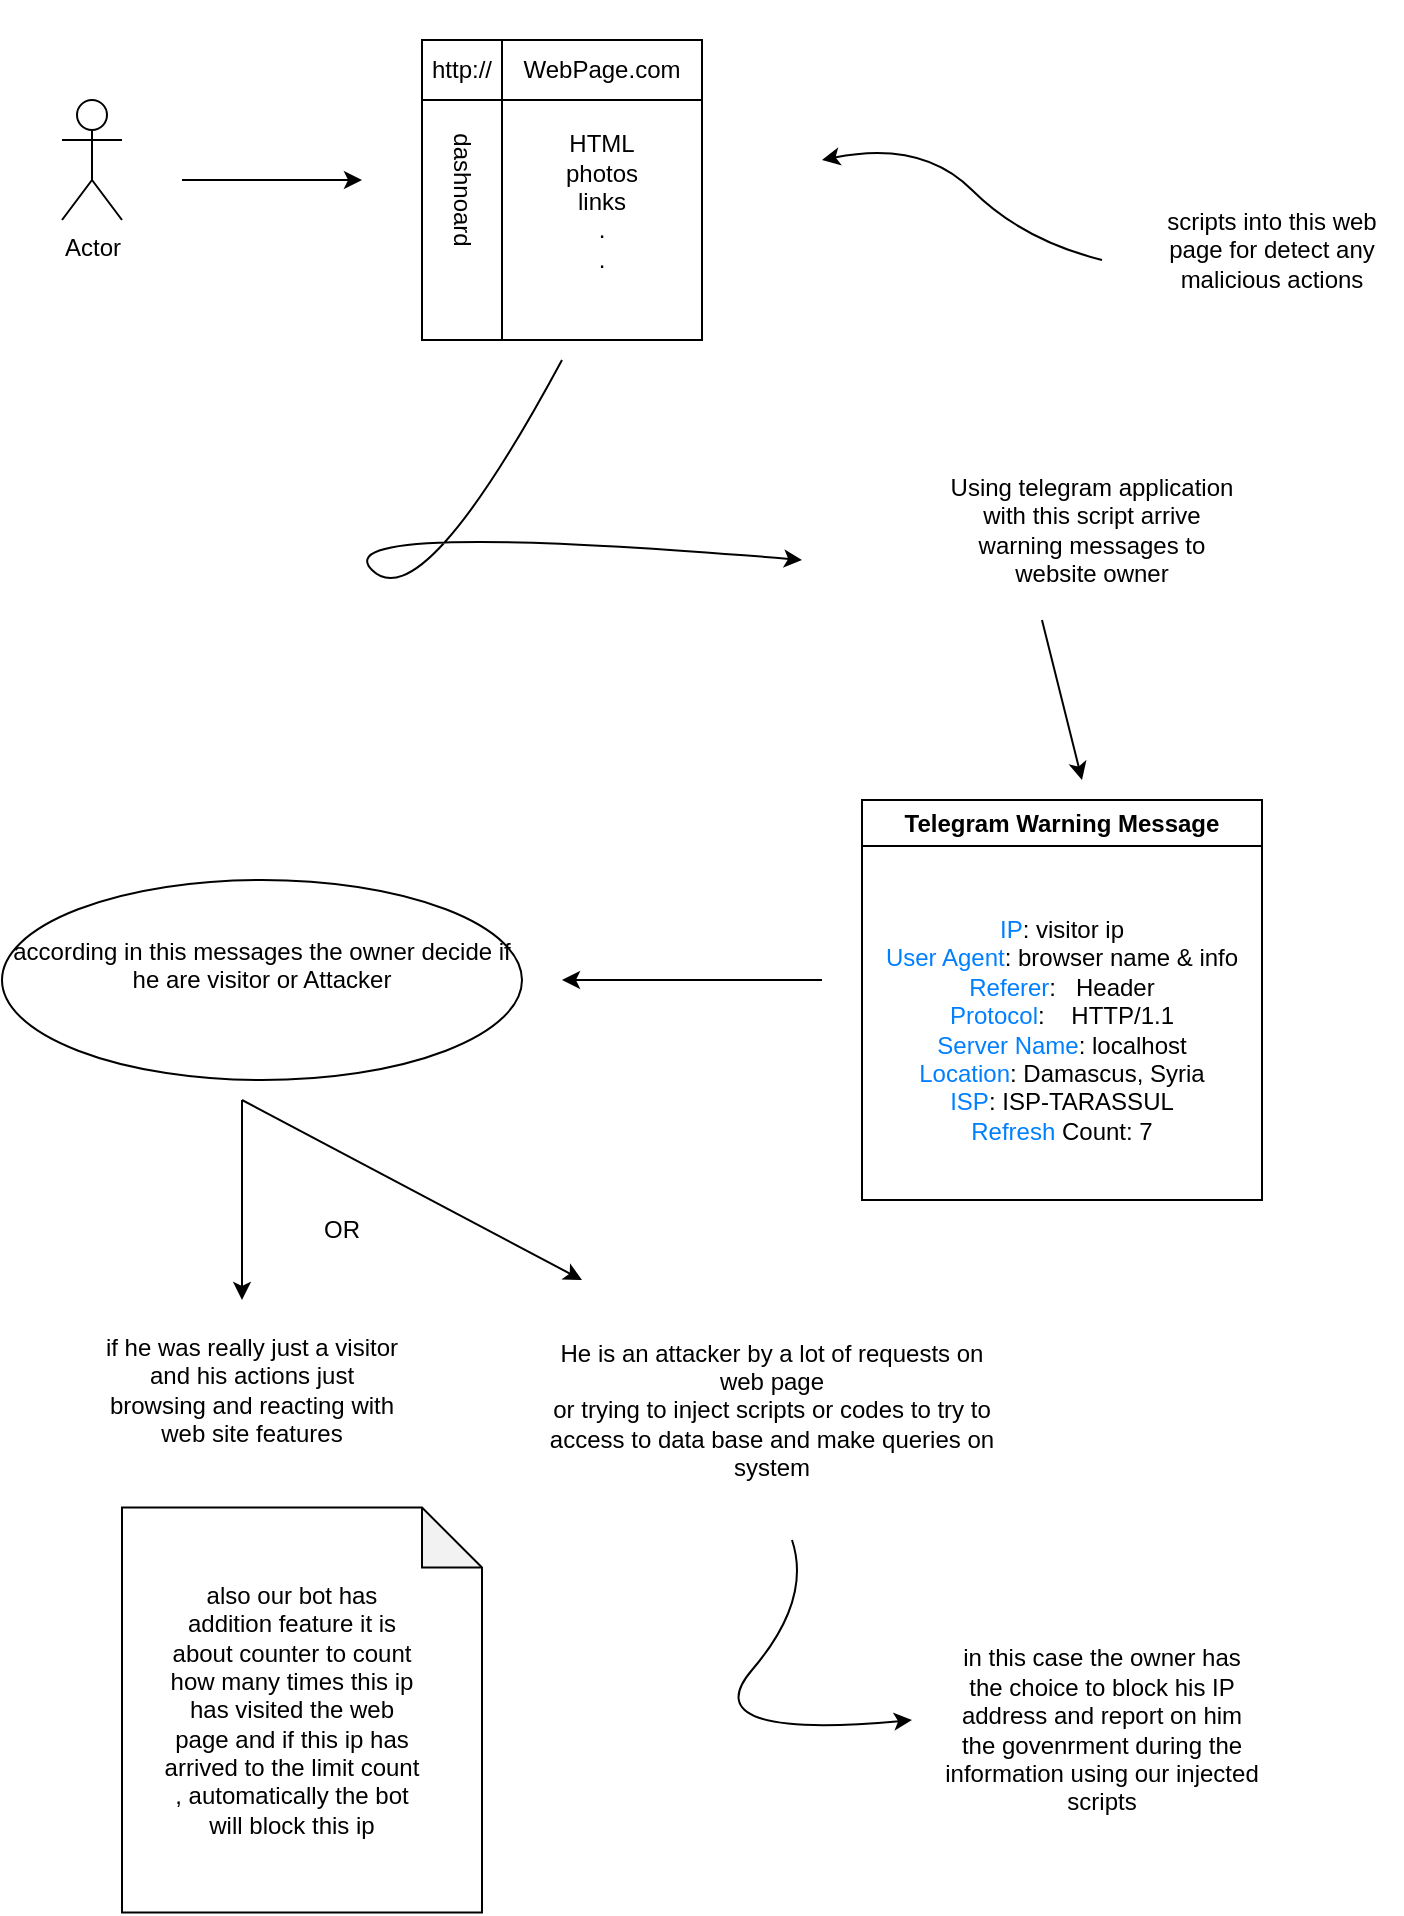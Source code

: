 <mxfile version="24.6.4" type="github" pages="6">
  <diagram name="Page-1" id="DlhGQA2y3fduNJWzYTei">
    <mxGraphModel dx="1050" dy="530" grid="1" gridSize="10" guides="1" tooltips="1" connect="1" arrows="1" fold="1" page="1" pageScale="1" pageWidth="850" pageHeight="1100" math="0" shadow="0">
      <root>
        <mxCell id="0" />
        <mxCell id="1" parent="0" />
        <mxCell id="oClISLsXouoNxd5db2oI-1" value="Actor" style="shape=umlActor;verticalLabelPosition=bottom;verticalAlign=top;html=1;outlineConnect=0;" vertex="1" parent="1">
          <mxGeometry x="110" y="80" width="30" height="60" as="geometry" />
        </mxCell>
        <mxCell id="oClISLsXouoNxd5db2oI-2" value="" style="endArrow=classic;html=1;rounded=0;" edge="1" parent="1">
          <mxGeometry width="50" height="50" relative="1" as="geometry">
            <mxPoint x="170" y="120" as="sourcePoint" />
            <mxPoint x="260" y="120" as="targetPoint" />
          </mxGeometry>
        </mxCell>
        <mxCell id="oClISLsXouoNxd5db2oI-3" value="" style="shape=internalStorage;whiteSpace=wrap;html=1;backgroundOutline=1;dx=40;dy=30;" vertex="1" parent="1">
          <mxGeometry x="290" y="50" width="140" height="150" as="geometry" />
        </mxCell>
        <mxCell id="oClISLsXouoNxd5db2oI-6" value="WebPage.com" style="text;strokeColor=none;align=center;fillColor=none;html=1;verticalAlign=middle;whiteSpace=wrap;rounded=0;" vertex="1" parent="1">
          <mxGeometry x="350" y="30" width="60" height="70" as="geometry" />
        </mxCell>
        <mxCell id="oClISLsXouoNxd5db2oI-16" value="http://" style="text;strokeColor=none;align=center;fillColor=none;html=1;verticalAlign=middle;whiteSpace=wrap;rounded=0;" vertex="1" parent="1">
          <mxGeometry x="280" y="50" width="60" height="30" as="geometry" />
        </mxCell>
        <mxCell id="oClISLsXouoNxd5db2oI-19" value="&lt;div&gt;HTML&lt;/div&gt;&lt;div&gt;photos&lt;/div&gt;&lt;div&gt;links&lt;/div&gt;&lt;div&gt;.&lt;/div&gt;&lt;div&gt;.&lt;/div&gt;&lt;div&gt;&lt;br&gt;&lt;br&gt;&lt;/div&gt;" style="text;strokeColor=none;align=center;fillColor=none;html=1;verticalAlign=middle;whiteSpace=wrap;rounded=0;" vertex="1" parent="1">
          <mxGeometry x="350" y="130" width="60" height="30" as="geometry" />
        </mxCell>
        <mxCell id="oClISLsXouoNxd5db2oI-23" value="dashnoard" style="text;strokeColor=none;align=center;fillColor=none;html=1;verticalAlign=middle;whiteSpace=wrap;rounded=0;rotation=90;" vertex="1" parent="1">
          <mxGeometry x="280" y="110" width="60" height="30" as="geometry" />
        </mxCell>
        <mxCell id="oClISLsXouoNxd5db2oI-25" value="" style="curved=1;endArrow=classic;html=1;rounded=0;" edge="1" parent="1">
          <mxGeometry width="50" height="50" relative="1" as="geometry">
            <mxPoint x="630" y="160" as="sourcePoint" />
            <mxPoint x="490" y="110" as="targetPoint" />
            <Array as="points">
              <mxPoint x="590" y="150" />
              <mxPoint x="540" y="100" />
            </Array>
          </mxGeometry>
        </mxCell>
        <mxCell id="oClISLsXouoNxd5db2oI-26" value="scripts into this web page for detect any malicious actions" style="text;strokeColor=none;align=center;fillColor=none;html=1;verticalAlign=middle;whiteSpace=wrap;rounded=0;" vertex="1" parent="1">
          <mxGeometry x="650" y="140" width="130" height="30" as="geometry" />
        </mxCell>
        <mxCell id="oClISLsXouoNxd5db2oI-27" value="" style="curved=1;endArrow=classic;html=1;rounded=0;" edge="1" parent="1">
          <mxGeometry width="50" height="50" relative="1" as="geometry">
            <mxPoint x="360" y="210" as="sourcePoint" />
            <mxPoint x="480" y="310" as="targetPoint" />
            <Array as="points">
              <mxPoint x="290" y="340" />
              <mxPoint x="240" y="290" />
            </Array>
          </mxGeometry>
        </mxCell>
        <mxCell id="oClISLsXouoNxd5db2oI-28" value="Using telegram application with this script arrive warning messages to website owner " style="text;strokeColor=none;align=center;fillColor=none;html=1;verticalAlign=middle;whiteSpace=wrap;rounded=0;" vertex="1" parent="1">
          <mxGeometry x="550" y="280" width="150" height="30" as="geometry" />
        </mxCell>
        <mxCell id="oClISLsXouoNxd5db2oI-31" value="" style="endArrow=classic;html=1;rounded=0;" edge="1" parent="1">
          <mxGeometry width="50" height="50" relative="1" as="geometry">
            <mxPoint x="600" y="340" as="sourcePoint" />
            <mxPoint x="620" y="420" as="targetPoint" />
          </mxGeometry>
        </mxCell>
        <mxCell id="oClISLsXouoNxd5db2oI-33" value="Telegram Warning Message" style="swimlane;whiteSpace=wrap;html=1;" vertex="1" parent="1">
          <mxGeometry x="510" y="430" width="200" height="200" as="geometry" />
        </mxCell>
        <mxCell id="oClISLsXouoNxd5db2oI-36" value="&lt;font color=&quot;#007fff&quot;&gt;IP&lt;/font&gt;: visitor ip&lt;br&gt;&lt;font color=&quot;#007fff&quot;&gt;User Agent&lt;/font&gt;: browser name &amp;amp; info&lt;br&gt;&lt;font color=&quot;#007fff&quot;&gt;Referer&lt;/font&gt;:&amp;nbsp;&amp;nbsp; Header&lt;br&gt;&lt;font color=&quot;#007fff&quot;&gt;Protocol&lt;/font&gt;:&amp;nbsp;&amp;nbsp;&amp;nbsp; HTTP/1.1&lt;br&gt;&lt;font color=&quot;#007fff&quot;&gt;Server Name&lt;/font&gt;: localhost&lt;br&gt;&lt;font color=&quot;#007fff&quot;&gt;Location&lt;/font&gt;: Damascus, Syria&lt;br&gt;&lt;font color=&quot;#007fff&quot;&gt;ISP&lt;/font&gt;: ISP-TARASSUL&lt;br&gt;&lt;font color=&quot;#007fff&quot;&gt;Refresh &lt;/font&gt;Count: 7" style="text;strokeColor=none;align=center;fillColor=none;html=1;verticalAlign=middle;whiteSpace=wrap;rounded=0;" vertex="1" parent="oClISLsXouoNxd5db2oI-33">
          <mxGeometry x="10" y="100" width="180" height="30" as="geometry" />
        </mxCell>
        <mxCell id="oClISLsXouoNxd5db2oI-39" value="" style="endArrow=classic;html=1;rounded=0;" edge="1" parent="1">
          <mxGeometry width="50" height="50" relative="1" as="geometry">
            <mxPoint x="490" y="520" as="sourcePoint" />
            <mxPoint x="360" y="520" as="targetPoint" />
            <Array as="points">
              <mxPoint x="430" y="520" />
            </Array>
          </mxGeometry>
        </mxCell>
        <mxCell id="oClISLsXouoNxd5db2oI-41" value="&#xa;according in this messages the owner decide if he are visitor or Attacker&#xa;&#xa;" style="ellipse;whiteSpace=wrap;html=1;" vertex="1" parent="1">
          <mxGeometry x="80" y="470" width="260" height="100" as="geometry" />
        </mxCell>
        <mxCell id="oClISLsXouoNxd5db2oI-42" value="" style="endArrow=classic;html=1;rounded=0;" edge="1" parent="1">
          <mxGeometry width="50" height="50" relative="1" as="geometry">
            <mxPoint x="200" y="580" as="sourcePoint" />
            <mxPoint x="370" y="670" as="targetPoint" />
          </mxGeometry>
        </mxCell>
        <mxCell id="oClISLsXouoNxd5db2oI-43" value="" style="endArrow=classic;html=1;rounded=0;" edge="1" parent="1">
          <mxGeometry width="50" height="50" relative="1" as="geometry">
            <mxPoint x="200" y="580" as="sourcePoint" />
            <mxPoint x="200" y="680" as="targetPoint" />
          </mxGeometry>
        </mxCell>
        <mxCell id="oClISLsXouoNxd5db2oI-44" value="if he was really just a visitor and his actions just browsing and reacting with web site features " style="text;strokeColor=none;align=center;fillColor=none;html=1;verticalAlign=middle;whiteSpace=wrap;rounded=0;" vertex="1" parent="1">
          <mxGeometry x="130" y="710" width="150" height="30" as="geometry" />
        </mxCell>
        <mxCell id="oClISLsXouoNxd5db2oI-45" value="OR" style="text;strokeColor=none;align=center;fillColor=none;html=1;verticalAlign=middle;whiteSpace=wrap;rounded=0;" vertex="1" parent="1">
          <mxGeometry x="220" y="630" width="60" height="30" as="geometry" />
        </mxCell>
        <mxCell id="oClISLsXouoNxd5db2oI-47" value="He is an attacker by a lot of requests on web page &lt;br&gt;or trying to inject scripts or codes to try to access to data base and make queries on system " style="text;strokeColor=none;align=center;fillColor=none;html=1;verticalAlign=middle;whiteSpace=wrap;rounded=0;" vertex="1" parent="1">
          <mxGeometry x="350" y="720" width="230" height="30" as="geometry" />
        </mxCell>
        <mxCell id="oClISLsXouoNxd5db2oI-48" value="" style="curved=1;endArrow=classic;html=1;rounded=0;" edge="1" parent="1">
          <mxGeometry width="50" height="50" relative="1" as="geometry">
            <mxPoint x="475" y="800" as="sourcePoint" />
            <mxPoint x="535" y="890" as="targetPoint" />
            <Array as="points">
              <mxPoint x="485" y="830" />
              <mxPoint x="425" y="900" />
            </Array>
          </mxGeometry>
        </mxCell>
        <mxCell id="oClISLsXouoNxd5db2oI-49" value="in this case the owner has the choice to block his IP address and report on him the govenrment during the information using our injected scripts " style="text;strokeColor=none;align=center;fillColor=none;html=1;verticalAlign=middle;whiteSpace=wrap;rounded=0;" vertex="1" parent="1">
          <mxGeometry x="550" y="880" width="160" height="30" as="geometry" />
        </mxCell>
        <mxCell id="oClISLsXouoNxd5db2oI-51" value="" style="shape=note;whiteSpace=wrap;html=1;backgroundOutline=1;darkOpacity=0.05;" vertex="1" parent="1">
          <mxGeometry x="140" y="783.75" width="180" height="202.5" as="geometry" />
        </mxCell>
        <mxCell id="oClISLsXouoNxd5db2oI-53" value="also our bot has addition feature it is about counter to count how many times this ip has visited the web page and if this ip has arrived to the limit count , automatically the bot will block this ip" style="text;strokeColor=none;align=center;fillColor=none;html=1;verticalAlign=middle;whiteSpace=wrap;rounded=0;" vertex="1" parent="1">
          <mxGeometry x="160" y="870" width="130" height="30" as="geometry" />
        </mxCell>
      </root>
    </mxGraphModel>
  </diagram>
  <diagram id="vc4E5moYk3B5PPLHG1aO" name="Page-2">
    <mxGraphModel dx="1050" dy="530" grid="1" gridSize="10" guides="1" tooltips="1" connect="1" arrows="1" fold="1" page="1" pageScale="1" pageWidth="850" pageHeight="1100" math="0" shadow="0">
      <root>
        <mxCell id="0" />
        <mxCell id="1" parent="0" />
        <mxCell id="3PQrEYjp5d8whyGHCAZy-1" value="client" style="shape=umlActor;verticalLabelPosition=bottom;verticalAlign=top;html=1;outlineConnect=0;" vertex="1" parent="1">
          <mxGeometry x="50" y="270" width="80" height="240" as="geometry" />
        </mxCell>
        <mxCell id="3PQrEYjp5d8whyGHCAZy-3" value="make request : IP address" style="text;strokeColor=none;align=center;fillColor=none;html=1;verticalAlign=middle;whiteSpace=wrap;rounded=0;" vertex="1" parent="1">
          <mxGeometry x="230" y="180" width="150" height="30" as="geometry" />
        </mxCell>
        <mxCell id="3PQrEYjp5d8whyGHCAZy-7" value="" style="curved=1;endArrow=classic;html=1;rounded=0;" edge="1" parent="1">
          <mxGeometry width="50" height="50" relative="1" as="geometry">
            <mxPoint x="160" y="400" as="sourcePoint" />
            <mxPoint x="420" y="210" as="targetPoint" />
            <Array as="points">
              <mxPoint x="170" y="350" />
              <mxPoint x="150" y="210" />
            </Array>
          </mxGeometry>
        </mxCell>
        <mxCell id="3PQrEYjp5d8whyGHCAZy-8" value="Request Library &amp;amp; Socket Library" style="text;strokeColor=none;align=center;fillColor=none;html=1;verticalAlign=middle;whiteSpace=wrap;rounded=0;" vertex="1" parent="1">
          <mxGeometry x="250" y="90" width="289" height="30" as="geometry" />
        </mxCell>
        <mxCell id="3PQrEYjp5d8whyGHCAZy-9" value="&lt;div style=&quot;color: #d4d4d4;background-color: #1e1e1e;font-family: Consolas, &#39;Courier New&#39;, monospace;font-weight: normal;font-size: 14px;line-height: 19px;white-space: pre;&quot;&gt;&lt;div&gt;&lt;span style=&quot;color: #4ec9b0;&quot;&gt;socket&lt;/span&gt;&lt;span style=&quot;color: #d4d4d4;&quot;&gt;.&lt;/span&gt;&lt;span style=&quot;color: #dcdcaa;&quot;&gt;gethostbyname&lt;/span&gt;&lt;span style=&quot;color: #d4d4d4;&quot;&gt;(&lt;/span&gt;&lt;span style=&quot;color: #9cdcfe;&quot;&gt;ip&lt;/span&gt;&lt;span style=&quot;color: #d4d4d4;&quot;&gt;)&lt;/span&gt;&lt;/div&gt;&lt;/div&gt;" style="text;strokeColor=none;align=center;fillColor=none;html=1;verticalAlign=middle;whiteSpace=wrap;rounded=0;" vertex="1" parent="1">
          <mxGeometry x="510" y="190" width="60" height="30" as="geometry" />
        </mxCell>
        <mxCell id="3PQrEYjp5d8whyGHCAZy-15" value="Get IP address" style="text;strokeColor=none;align=center;fillColor=none;html=1;verticalAlign=middle;whiteSpace=wrap;rounded=0;" vertex="1" parent="1">
          <mxGeometry x="450" y="280" width="110" height="30" as="geometry" />
        </mxCell>
        <mxCell id="3PQrEYjp5d8whyGHCAZy-16" value="" style="curved=1;endArrow=classic;html=1;rounded=0;" edge="1" parent="1">
          <mxGeometry width="50" height="50" relative="1" as="geometry">
            <mxPoint x="520" y="240" as="sourcePoint" />
            <mxPoint x="380" y="280" as="targetPoint" />
            <Array as="points">
              <mxPoint x="560" y="260" />
              <mxPoint x="480" y="280" />
            </Array>
          </mxGeometry>
        </mxCell>
        <mxCell id="3PQrEYjp5d8whyGHCAZy-17" value="" style="endArrow=classic;html=1;rounded=0;" edge="1" parent="1">
          <mxGeometry width="50" height="50" relative="1" as="geometry">
            <mxPoint x="170" y="429.5" as="sourcePoint" />
            <mxPoint x="430" y="429.5" as="targetPoint" />
          </mxGeometry>
        </mxCell>
        <mxCell id="3PQrEYjp5d8whyGHCAZy-18" value="make request : Domain Name" style="text;strokeColor=none;align=center;fillColor=none;html=1;verticalAlign=middle;whiteSpace=wrap;rounded=0;" vertex="1" parent="1">
          <mxGeometry x="190" y="400" width="240" height="30" as="geometry" />
        </mxCell>
        <mxCell id="3PQrEYjp5d8whyGHCAZy-19" value="&lt;div style=&quot;color: #d4d4d4;background-color: #1e1e1e;font-family: Consolas, &#39;Courier New&#39;, monospace;font-weight: normal;font-size: 14px;line-height: 19px;white-space: pre;&quot;&gt;&lt;div&gt;&lt;span style=&quot;color: #4ec9b0;&quot;&gt;socket&lt;/span&gt;&lt;span style=&quot;color: #d4d4d4;&quot;&gt;.&lt;/span&gt;&lt;span style=&quot;color: #dcdcaa;&quot;&gt;gethostbyaddr&lt;/span&gt;&lt;span style=&quot;color: #d4d4d4;&quot;&gt;(&lt;/span&gt;&lt;font color=&quot;#00ffff&quot;&gt;DN&lt;/font&gt;&lt;span style=&quot;color: #d4d4d4;&quot;&gt;)&lt;/span&gt;&lt;/div&gt;&lt;/div&gt;" style="text;whiteSpace=wrap;html=1;" vertex="1" parent="1">
          <mxGeometry x="460" y="410" width="230" height="40" as="geometry" />
        </mxCell>
        <mxCell id="3PQrEYjp5d8whyGHCAZy-21" value="" style="curved=1;endArrow=classic;html=1;rounded=0;" edge="1" parent="1">
          <mxGeometry width="50" height="50" relative="1" as="geometry">
            <mxPoint x="540" y="460" as="sourcePoint" />
            <mxPoint x="370" y="490" as="targetPoint" />
            <Array as="points">
              <mxPoint x="540" y="510" />
              <mxPoint x="500" y="500" />
            </Array>
          </mxGeometry>
        </mxCell>
        <mxCell id="3PQrEYjp5d8whyGHCAZy-22" value="Get IP address" style="text;strokeColor=none;align=center;fillColor=none;html=1;verticalAlign=middle;whiteSpace=wrap;rounded=0;" vertex="1" parent="1">
          <mxGeometry x="370" y="510" width="160" height="30" as="geometry" />
        </mxCell>
        <mxCell id="3PQrEYjp5d8whyGHCAZy-23" value="" style="curved=1;endArrow=classic;html=1;rounded=0;" edge="1" parent="1">
          <mxGeometry width="50" height="50" relative="1" as="geometry">
            <mxPoint x="160" y="450" as="sourcePoint" />
            <mxPoint x="390" y="640" as="targetPoint" />
            <Array as="points">
              <mxPoint x="190" y="590" />
              <mxPoint x="260" y="620" />
            </Array>
          </mxGeometry>
        </mxCell>
        <mxCell id="3PQrEYjp5d8whyGHCAZy-24" value="&lt;div style=&quot;color: #d4d4d4;background-color: #1e1e1e;font-family: Consolas, &#39;Courier New&#39;, monospace;font-weight: normal;font-size: 14px;line-height: 19px;white-space: pre;&quot;&gt;&lt;div&gt;&lt;span style=&quot;color: #4ec9b0;&quot;&gt;requests&lt;/span&gt;&lt;span style=&quot;color: #d4d4d4;&quot;&gt;.&lt;/span&gt;&lt;span style=&quot;color: #dcdcaa;&quot;&gt;get&lt;/span&gt;&lt;span style=&quot;color: #d4d4d4;&quot;&gt;(&lt;/span&gt;&lt;span style=&quot;color: #9cdcfe;&quot;&gt;url&lt;/span&gt;&lt;span style=&quot;color: #d4d4d4;&quot;&gt;)&lt;/span&gt;&lt;/div&gt;&lt;/div&gt;" style="text;whiteSpace=wrap;html=1;" vertex="1" parent="1">
          <mxGeometry x="440" y="630" width="170" height="40" as="geometry" />
        </mxCell>
        <mxCell id="3PQrEYjp5d8whyGHCAZy-25" value="make request : URL" style="text;strokeColor=none;align=center;fillColor=none;html=1;verticalAlign=middle;whiteSpace=wrap;rounded=0;" vertex="1" parent="1">
          <mxGeometry x="230" y="590" width="190" height="30" as="geometry" />
        </mxCell>
        <mxCell id="3PQrEYjp5d8whyGHCAZy-26" value="" style="curved=1;endArrow=classic;html=1;rounded=0;" edge="1" parent="1">
          <mxGeometry width="50" height="50" relative="1" as="geometry">
            <mxPoint x="490" y="690" as="sourcePoint" />
            <mxPoint x="110" y="570" as="targetPoint" />
            <Array as="points">
              <mxPoint x="310" y="760" />
              <mxPoint x="160" y="700" />
            </Array>
          </mxGeometry>
        </mxCell>
        <mxCell id="3PQrEYjp5d8whyGHCAZy-27" value="Get Web Page Code" style="text;strokeColor=none;align=center;fillColor=none;html=1;verticalAlign=middle;whiteSpace=wrap;rounded=0;" vertex="1" parent="1">
          <mxGeometry x="240" y="690" width="119" height="30" as="geometry" />
        </mxCell>
      </root>
    </mxGraphModel>
  </diagram>
  <diagram id="ZV9UP2rTpFUhaWTW0h8F" name="Page-3">
    <mxGraphModel grid="0" page="0" gridSize="10" guides="1" tooltips="1" connect="1" arrows="1" fold="1" pageScale="1" pageWidth="850" pageHeight="1100" math="0" shadow="0">
      <root>
        <mxCell id="0" />
        <mxCell id="1" parent="0" />
        <mxCell id="T94fn9X6B7cKvzoYPA5_-1" value="Client" style="shape=umlActor;verticalLabelPosition=bottom;verticalAlign=top;html=1;outlineConnect=0;" vertex="1" parent="1">
          <mxGeometry x="-194" y="470" width="100" height="160" as="geometry" />
        </mxCell>
        <mxCell id="T94fn9X6B7cKvzoYPA5_-5" value="" style="ellipse;whiteSpace=wrap;html=1;" vertex="1" parent="1">
          <mxGeometry x="225" y="520" width="130" height="60" as="geometry" />
        </mxCell>
        <mxCell id="T94fn9X6B7cKvzoYPA5_-9" value="IS ACTIVE" style="text;strokeColor=none;align=center;fillColor=none;html=1;verticalAlign=middle;whiteSpace=wrap;rounded=0;" vertex="1" parent="1">
          <mxGeometry x="260" y="535" width="60" height="30" as="geometry" />
        </mxCell>
        <mxCell id="T94fn9X6B7cKvzoYPA5_-26" value="" style="endArrow=classic;html=1;rounded=0;" edge="1" parent="1" source="T94fn9X6B7cKvzoYPA5_-1">
          <mxGeometry width="50" height="50" relative="1" as="geometry">
            <mxPoint x="150" y="549" as="sourcePoint" />
            <mxPoint x="210" y="549" as="targetPoint" />
          </mxGeometry>
        </mxCell>
        <mxCell id="T94fn9X6B7cKvzoYPA5_-29" value="Get Full Report" style="ellipse;" vertex="1" parent="1">
          <mxGeometry x="280" y="940" width="120" height="80" as="geometry" />
        </mxCell>
        <mxCell id="T94fn9X6B7cKvzoYPA5_-48" value="&lt;div&gt;Get : &lt;br&gt;&lt;/div&gt;&lt;div&gt;Vuln Type&lt;br&gt;&lt;/div&gt;&lt;div&gt;Vuln Description&lt;/div&gt;&lt;div&gt;Danger Level&lt;/div&gt;&lt;div&gt;Advice&lt;br&gt;&lt;/div&gt;&lt;div&gt;&lt;br&gt;&lt;/div&gt;" style="ellipse;whiteSpace=wrap;html=1;" vertex="1" parent="1">
          <mxGeometry x="340" y="840" width="180" height="100" as="geometry" />
        </mxCell>
        <mxCell id="T94fn9X6B7cKvzoYPA5_-49" value="Check For SQL Injection" style="ellipse;whiteSpace=wrap;html=1;" vertex="1" parent="1">
          <mxGeometry x="410" y="770" width="160" height="60" as="geometry" />
        </mxCell>
        <mxCell id="T94fn9X6B7cKvzoYPA5_-50" value="Check For XSS Injection" style="ellipse;whiteSpace=wrap;html=1;" vertex="1" parent="1">
          <mxGeometry x="470" y="680" width="160" height="80" as="geometry" />
        </mxCell>
        <mxCell id="T94fn9X6B7cKvzoYPA5_-51" value="scan for root files" style="ellipse;whiteSpace=wrap;html=1;" vertex="1" parent="1">
          <mxGeometry x="620" y="515" width="150" height="70" as="geometry" />
        </mxCell>
        <mxCell id="T94fn9X6B7cKvzoYPA5_-52" value="scan for subdomains" style="ellipse;whiteSpace=wrap;html=1;" vertex="1" parent="1">
          <mxGeometry x="560" y="430" width="160" height="70" as="geometry" />
        </mxCell>
        <mxCell id="T94fn9X6B7cKvzoYPA5_-53" value="scan for open ports" style="ellipse;whiteSpace=wrap;html=1;" vertex="1" parent="1">
          <mxGeometry x="515" y="340" width="160" height="70" as="geometry" />
        </mxCell>
        <mxCell id="T94fn9X6B7cKvzoYPA5_-54" value="get html web page" style="ellipse;whiteSpace=wrap;html=1;" vertex="1" parent="1">
          <mxGeometry x="460" y="260" width="160" height="70" as="geometry" />
        </mxCell>
        <mxCell id="T94fn9X6B7cKvzoYPA5_-55" value="get domain name " style="ellipse;whiteSpace=wrap;html=1;" vertex="1" parent="1">
          <mxGeometry x="425" y="180" width="160" height="70" as="geometry" />
        </mxCell>
        <mxCell id="T94fn9X6B7cKvzoYPA5_-56" value="get ip address" style="ellipse;whiteSpace=wrap;html=1;" vertex="1" parent="1">
          <mxGeometry x="380" y="110" width="170" height="60" as="geometry" />
        </mxCell>
        <mxCell id="T94fn9X6B7cKvzoYPA5_-57" value="Check For DDOS attack" style="ellipse;whiteSpace=wrap;html=1;" vertex="1" parent="1">
          <mxGeometry x="530" y="590" width="190" height="80" as="geometry" />
        </mxCell>
        <mxCell id="T94fn9X6B7cKvzoYPA5_-59" value="" style="endArrow=classic;html=1;rounded=0;entryX=0.25;entryY=0.013;entryDx=0;entryDy=0;entryPerimeter=0;exitX=0.269;exitY=1;exitDx=0;exitDy=0;exitPerimeter=0;" edge="1" parent="1" source="T94fn9X6B7cKvzoYPA5_-5" target="T94fn9X6B7cKvzoYPA5_-29">
          <mxGeometry width="50" height="50" relative="1" as="geometry">
            <mxPoint x="200" y="640" as="sourcePoint" />
            <mxPoint x="250" y="590" as="targetPoint" />
          </mxGeometry>
        </mxCell>
        <mxCell id="T94fn9X6B7cKvzoYPA5_-60" value="" style="endArrow=classic;html=1;rounded=0;exitX=0.5;exitY=1;exitDx=0;exitDy=0;" edge="1" parent="1" source="T94fn9X6B7cKvzoYPA5_-5" target="T94fn9X6B7cKvzoYPA5_-48">
          <mxGeometry width="50" height="50" relative="1" as="geometry">
            <mxPoint x="230" y="660" as="sourcePoint" />
            <mxPoint x="280" y="610" as="targetPoint" />
          </mxGeometry>
        </mxCell>
        <mxCell id="T94fn9X6B7cKvzoYPA5_-61" value="" style="endArrow=classic;html=1;rounded=0;entryX=0.2;entryY=0.117;entryDx=0;entryDy=0;entryPerimeter=0;exitX=0.662;exitY=0.983;exitDx=0;exitDy=0;exitPerimeter=0;" edge="1" parent="1" source="T94fn9X6B7cKvzoYPA5_-5" target="T94fn9X6B7cKvzoYPA5_-49">
          <mxGeometry width="50" height="50" relative="1" as="geometry">
            <mxPoint x="280" y="680" as="sourcePoint" />
            <mxPoint x="330" y="630" as="targetPoint" />
          </mxGeometry>
        </mxCell>
        <mxCell id="T94fn9X6B7cKvzoYPA5_-63" value="" style="endArrow=classic;html=1;rounded=0;" edge="1" parent="1" source="T94fn9X6B7cKvzoYPA5_-5" target="T94fn9X6B7cKvzoYPA5_-50">
          <mxGeometry width="50" height="50" relative="1" as="geometry">
            <mxPoint x="370" y="630" as="sourcePoint" />
            <mxPoint x="420" y="580" as="targetPoint" />
          </mxGeometry>
        </mxCell>
        <mxCell id="T94fn9X6B7cKvzoYPA5_-64" value="" style="endArrow=classic;html=1;rounded=0;entryX=0.026;entryY=0.688;entryDx=0;entryDy=0;entryPerimeter=0;exitX=0.985;exitY=0.667;exitDx=0;exitDy=0;exitPerimeter=0;" edge="1" parent="1" source="T94fn9X6B7cKvzoYPA5_-5" target="T94fn9X6B7cKvzoYPA5_-57">
          <mxGeometry width="50" height="50" relative="1" as="geometry">
            <mxPoint x="460" y="720" as="sourcePoint" />
            <mxPoint x="510" y="670" as="targetPoint" />
          </mxGeometry>
        </mxCell>
        <mxCell id="T94fn9X6B7cKvzoYPA5_-65" value="" style="endArrow=classic;html=1;rounded=0;entryX=0.02;entryY=0.7;entryDx=0;entryDy=0;entryPerimeter=0;exitX=1;exitY=0.5;exitDx=0;exitDy=0;" edge="1" parent="1" source="T94fn9X6B7cKvzoYPA5_-5" target="T94fn9X6B7cKvzoYPA5_-51">
          <mxGeometry width="50" height="50" relative="1" as="geometry">
            <mxPoint x="470" y="730" as="sourcePoint" />
            <mxPoint x="520" y="680" as="targetPoint" />
          </mxGeometry>
        </mxCell>
        <mxCell id="T94fn9X6B7cKvzoYPA5_-66" value="" style="endArrow=classic;html=1;rounded=0;entryX=0;entryY=1;entryDx=0;entryDy=0;" edge="1" parent="1" source="T94fn9X6B7cKvzoYPA5_-5" target="T94fn9X6B7cKvzoYPA5_-53">
          <mxGeometry width="50" height="50" relative="1" as="geometry">
            <mxPoint x="300" y="360" as="sourcePoint" />
            <mxPoint x="350" y="310" as="targetPoint" />
          </mxGeometry>
        </mxCell>
        <mxCell id="T94fn9X6B7cKvzoYPA5_-67" value="" style="endArrow=classic;html=1;rounded=0;" edge="1" parent="1" source="T94fn9X6B7cKvzoYPA5_-5" target="T94fn9X6B7cKvzoYPA5_-52">
          <mxGeometry width="50" height="50" relative="1" as="geometry">
            <mxPoint x="310" y="370" as="sourcePoint" />
            <mxPoint x="360" y="320" as="targetPoint" />
          </mxGeometry>
        </mxCell>
        <mxCell id="T94fn9X6B7cKvzoYPA5_-68" value="" style="endArrow=classic;html=1;rounded=0;entryX=0.176;entryY=0.967;entryDx=0;entryDy=0;entryPerimeter=0;exitX=0.346;exitY=0;exitDx=0;exitDy=0;exitPerimeter=0;" edge="1" parent="1" source="T94fn9X6B7cKvzoYPA5_-5" target="T94fn9X6B7cKvzoYPA5_-56">
          <mxGeometry width="50" height="50" relative="1" as="geometry">
            <mxPoint x="350" y="210" as="sourcePoint" />
            <mxPoint x="400" y="160" as="targetPoint" />
          </mxGeometry>
        </mxCell>
        <mxCell id="T94fn9X6B7cKvzoYPA5_-69" value="" style="endArrow=classic;html=1;rounded=0;exitX=0.446;exitY=0.017;exitDx=0;exitDy=0;exitPerimeter=0;" edge="1" parent="1" source="T94fn9X6B7cKvzoYPA5_-5" target="T94fn9X6B7cKvzoYPA5_-55">
          <mxGeometry width="50" height="50" relative="1" as="geometry">
            <mxPoint x="330" y="390" as="sourcePoint" />
            <mxPoint x="380" y="340" as="targetPoint" />
          </mxGeometry>
        </mxCell>
        <mxCell id="T94fn9X6B7cKvzoYPA5_-70" value="" style="endArrow=classic;html=1;rounded=0;entryX=0.188;entryY=0.871;entryDx=0;entryDy=0;entryPerimeter=0;exitX=0.662;exitY=0;exitDx=0;exitDy=0;exitPerimeter=0;" edge="1" parent="1" source="T94fn9X6B7cKvzoYPA5_-5" target="T94fn9X6B7cKvzoYPA5_-54">
          <mxGeometry width="50" height="50" relative="1" as="geometry">
            <mxPoint x="312" y="530" as="sourcePoint" />
            <mxPoint x="390" y="350" as="targetPoint" />
          </mxGeometry>
        </mxCell>
      </root>
    </mxGraphModel>
  </diagram>
  <diagram id="qUTTxpfDVAPvo0H4i82-" name="Page-4">
    <mxGraphModel grid="0" page="0" gridSize="10" guides="1" tooltips="1" connect="1" arrows="1" fold="1" pageScale="1" pageWidth="850" pageHeight="1100" math="0" shadow="0">
      <root>
        <mxCell id="0" />
        <mxCell id="1" parent="0" />
        <mxCell id="IaQACA4dN_zrldHLCnrL-1" value="Client" style="shape=umlActor;verticalLabelPosition=bottom;verticalAlign=top;html=1;outlineConnect=0;" vertex="1" parent="1">
          <mxGeometry x="-194" y="470" width="100" height="160" as="geometry" />
        </mxCell>
        <mxCell id="IaQACA4dN_zrldHLCnrL-2" value="" style="ellipse;whiteSpace=wrap;html=1;" vertex="1" parent="1">
          <mxGeometry x="225" y="520" width="130" height="60" as="geometry" />
        </mxCell>
        <mxCell id="IaQACA4dN_zrldHLCnrL-3" value="IS ACTIVE" style="text;strokeColor=none;align=center;fillColor=none;html=1;verticalAlign=middle;whiteSpace=wrap;rounded=0;" vertex="1" parent="1">
          <mxGeometry x="260" y="535" width="60" height="30" as="geometry" />
        </mxCell>
        <mxCell id="IaQACA4dN_zrldHLCnrL-4" value="" style="endArrow=classic;html=1;rounded=0;" edge="1" parent="1" source="IaQACA4dN_zrldHLCnrL-1">
          <mxGeometry width="50" height="50" relative="1" as="geometry">
            <mxPoint x="150" y="549" as="sourcePoint" />
            <mxPoint x="210" y="549" as="targetPoint" />
          </mxGeometry>
        </mxCell>
        <mxCell id="IaQACA4dN_zrldHLCnrL-5" value="Get Full Report" style="ellipse;" vertex="1" parent="1">
          <mxGeometry x="280" y="940" width="120" height="80" as="geometry" />
        </mxCell>
        <mxCell id="IaQACA4dN_zrldHLCnrL-6" value="&lt;div&gt;Get : &lt;br&gt;&lt;/div&gt;&lt;div&gt;Vuln Type&lt;br&gt;&lt;/div&gt;&lt;div&gt;Vuln Description&lt;/div&gt;&lt;div&gt;Danger Level&lt;/div&gt;&lt;div&gt;Advice&lt;br&gt;&lt;/div&gt;&lt;div&gt;&lt;br&gt;&lt;/div&gt;" style="ellipse;whiteSpace=wrap;html=1;" vertex="1" parent="1">
          <mxGeometry x="340" y="840" width="180" height="100" as="geometry" />
        </mxCell>
        <mxCell id="IaQACA4dN_zrldHLCnrL-7" value="Check For SQL Injection" style="ellipse;whiteSpace=wrap;html=1;" vertex="1" parent="1">
          <mxGeometry x="410" y="770" width="160" height="60" as="geometry" />
        </mxCell>
        <mxCell id="IaQACA4dN_zrldHLCnrL-8" value="Check For XSS Injection" style="ellipse;whiteSpace=wrap;html=1;" vertex="1" parent="1">
          <mxGeometry x="470" y="680" width="160" height="80" as="geometry" />
        </mxCell>
        <mxCell id="IaQACA4dN_zrldHLCnrL-9" value="scan for root files" style="ellipse;whiteSpace=wrap;html=1;" vertex="1" parent="1">
          <mxGeometry x="620" y="515" width="150" height="70" as="geometry" />
        </mxCell>
        <mxCell id="IaQACA4dN_zrldHLCnrL-10" value="scan for subdomains" style="ellipse;whiteSpace=wrap;html=1;" vertex="1" parent="1">
          <mxGeometry x="560" y="430" width="160" height="70" as="geometry" />
        </mxCell>
        <mxCell id="IaQACA4dN_zrldHLCnrL-11" value="scan for open ports" style="ellipse;whiteSpace=wrap;html=1;" vertex="1" parent="1">
          <mxGeometry x="515" y="340" width="160" height="70" as="geometry" />
        </mxCell>
        <mxCell id="IaQACA4dN_zrldHLCnrL-12" value="get html web page" style="ellipse;whiteSpace=wrap;html=1;" vertex="1" parent="1">
          <mxGeometry x="460" y="260" width="160" height="70" as="geometry" />
        </mxCell>
        <mxCell id="IaQACA4dN_zrldHLCnrL-13" value="get domain name " style="ellipse;whiteSpace=wrap;html=1;" vertex="1" parent="1">
          <mxGeometry x="425" y="180" width="160" height="70" as="geometry" />
        </mxCell>
        <mxCell id="IaQACA4dN_zrldHLCnrL-14" value="get ip address" style="ellipse;whiteSpace=wrap;html=1;" vertex="1" parent="1">
          <mxGeometry x="380" y="110" width="170" height="60" as="geometry" />
        </mxCell>
        <mxCell id="IaQACA4dN_zrldHLCnrL-15" value="Check For DDOS attack" style="ellipse;whiteSpace=wrap;html=1;" vertex="1" parent="1">
          <mxGeometry x="530" y="590" width="190" height="80" as="geometry" />
        </mxCell>
        <mxCell id="IaQACA4dN_zrldHLCnrL-16" value="" style="endArrow=classic;html=1;rounded=0;entryX=0.25;entryY=0.013;entryDx=0;entryDy=0;entryPerimeter=0;exitX=0.269;exitY=1;exitDx=0;exitDy=0;exitPerimeter=0;" edge="1" parent="1" source="IaQACA4dN_zrldHLCnrL-2" target="IaQACA4dN_zrldHLCnrL-5">
          <mxGeometry width="50" height="50" relative="1" as="geometry">
            <mxPoint x="200" y="640" as="sourcePoint" />
            <mxPoint x="250" y="590" as="targetPoint" />
          </mxGeometry>
        </mxCell>
        <mxCell id="IaQACA4dN_zrldHLCnrL-17" value="" style="endArrow=classic;html=1;rounded=0;exitX=0.5;exitY=1;exitDx=0;exitDy=0;" edge="1" parent="1" source="IaQACA4dN_zrldHLCnrL-2" target="IaQACA4dN_zrldHLCnrL-6">
          <mxGeometry width="50" height="50" relative="1" as="geometry">
            <mxPoint x="230" y="660" as="sourcePoint" />
            <mxPoint x="280" y="610" as="targetPoint" />
          </mxGeometry>
        </mxCell>
        <mxCell id="IaQACA4dN_zrldHLCnrL-18" value="" style="endArrow=classic;html=1;rounded=0;entryX=0.2;entryY=0.117;entryDx=0;entryDy=0;entryPerimeter=0;exitX=0.662;exitY=0.983;exitDx=0;exitDy=0;exitPerimeter=0;" edge="1" parent="1" source="IaQACA4dN_zrldHLCnrL-2" target="IaQACA4dN_zrldHLCnrL-7">
          <mxGeometry width="50" height="50" relative="1" as="geometry">
            <mxPoint x="280" y="680" as="sourcePoint" />
            <mxPoint x="330" y="630" as="targetPoint" />
          </mxGeometry>
        </mxCell>
        <mxCell id="IaQACA4dN_zrldHLCnrL-19" value="" style="endArrow=classic;html=1;rounded=0;" edge="1" parent="1" source="IaQACA4dN_zrldHLCnrL-2" target="IaQACA4dN_zrldHLCnrL-8">
          <mxGeometry width="50" height="50" relative="1" as="geometry">
            <mxPoint x="370" y="630" as="sourcePoint" />
            <mxPoint x="420" y="580" as="targetPoint" />
          </mxGeometry>
        </mxCell>
        <mxCell id="IaQACA4dN_zrldHLCnrL-20" value="" style="endArrow=classic;html=1;rounded=0;entryX=0.026;entryY=0.688;entryDx=0;entryDy=0;entryPerimeter=0;exitX=0.985;exitY=0.667;exitDx=0;exitDy=0;exitPerimeter=0;" edge="1" parent="1" source="IaQACA4dN_zrldHLCnrL-2" target="IaQACA4dN_zrldHLCnrL-15">
          <mxGeometry width="50" height="50" relative="1" as="geometry">
            <mxPoint x="460" y="720" as="sourcePoint" />
            <mxPoint x="510" y="670" as="targetPoint" />
          </mxGeometry>
        </mxCell>
        <mxCell id="IaQACA4dN_zrldHLCnrL-21" value="" style="endArrow=classic;html=1;rounded=0;entryX=0.02;entryY=0.7;entryDx=0;entryDy=0;entryPerimeter=0;exitX=1;exitY=0.5;exitDx=0;exitDy=0;" edge="1" parent="1" source="IaQACA4dN_zrldHLCnrL-2" target="IaQACA4dN_zrldHLCnrL-9">
          <mxGeometry width="50" height="50" relative="1" as="geometry">
            <mxPoint x="470" y="730" as="sourcePoint" />
            <mxPoint x="520" y="680" as="targetPoint" />
          </mxGeometry>
        </mxCell>
        <mxCell id="IaQACA4dN_zrldHLCnrL-22" value="" style="endArrow=classic;html=1;rounded=0;entryX=0;entryY=1;entryDx=0;entryDy=0;" edge="1" parent="1" source="IaQACA4dN_zrldHLCnrL-2" target="IaQACA4dN_zrldHLCnrL-11">
          <mxGeometry width="50" height="50" relative="1" as="geometry">
            <mxPoint x="300" y="360" as="sourcePoint" />
            <mxPoint x="350" y="310" as="targetPoint" />
          </mxGeometry>
        </mxCell>
        <mxCell id="IaQACA4dN_zrldHLCnrL-23" value="" style="endArrow=classic;html=1;rounded=0;" edge="1" parent="1" source="IaQACA4dN_zrldHLCnrL-2" target="IaQACA4dN_zrldHLCnrL-10">
          <mxGeometry width="50" height="50" relative="1" as="geometry">
            <mxPoint x="310" y="370" as="sourcePoint" />
            <mxPoint x="360" y="320" as="targetPoint" />
          </mxGeometry>
        </mxCell>
        <mxCell id="IaQACA4dN_zrldHLCnrL-24" value="" style="endArrow=classic;html=1;rounded=0;entryX=0.176;entryY=0.967;entryDx=0;entryDy=0;entryPerimeter=0;exitX=0.346;exitY=0;exitDx=0;exitDy=0;exitPerimeter=0;" edge="1" parent="1" source="IaQACA4dN_zrldHLCnrL-2" target="IaQACA4dN_zrldHLCnrL-14">
          <mxGeometry width="50" height="50" relative="1" as="geometry">
            <mxPoint x="350" y="210" as="sourcePoint" />
            <mxPoint x="400" y="160" as="targetPoint" />
          </mxGeometry>
        </mxCell>
        <mxCell id="IaQACA4dN_zrldHLCnrL-25" value="" style="endArrow=classic;html=1;rounded=0;exitX=0.446;exitY=0.017;exitDx=0;exitDy=0;exitPerimeter=0;" edge="1" parent="1" source="IaQACA4dN_zrldHLCnrL-2" target="IaQACA4dN_zrldHLCnrL-13">
          <mxGeometry width="50" height="50" relative="1" as="geometry">
            <mxPoint x="330" y="390" as="sourcePoint" />
            <mxPoint x="380" y="340" as="targetPoint" />
          </mxGeometry>
        </mxCell>
        <mxCell id="IaQACA4dN_zrldHLCnrL-26" value="" style="endArrow=classic;html=1;rounded=0;entryX=0.188;entryY=0.871;entryDx=0;entryDy=0;entryPerimeter=0;exitX=0.662;exitY=0;exitDx=0;exitDy=0;exitPerimeter=0;" edge="1" parent="1" source="IaQACA4dN_zrldHLCnrL-2" target="IaQACA4dN_zrldHLCnrL-12">
          <mxGeometry width="50" height="50" relative="1" as="geometry">
            <mxPoint x="312" y="530" as="sourcePoint" />
            <mxPoint x="390" y="350" as="targetPoint" />
          </mxGeometry>
        </mxCell>
        <mxCell id="IaQACA4dN_zrldHLCnrL-27" value="OWNER" style="shape=umlActor;verticalLabelPosition=bottom;verticalAlign=top;html=1;outlineConnect=0;" vertex="1" parent="1">
          <mxGeometry x="-194" y="102" width="100" height="160" as="geometry" />
        </mxCell>
        <mxCell id="IaQACA4dN_zrldHLCnrL-28" value="" style="endArrow=classic;html=1;rounded=0;entryX=0;entryY=0;entryDx=0;entryDy=0;" edge="1" parent="1" source="IaQACA4dN_zrldHLCnrL-27" target="IaQACA4dN_zrldHLCnrL-2">
          <mxGeometry width="50" height="50" relative="1" as="geometry">
            <mxPoint x="-62" y="438" as="sourcePoint" />
            <mxPoint x="-12" y="388" as="targetPoint" />
          </mxGeometry>
        </mxCell>
        <mxCell id="IaQACA4dN_zrldHLCnrL-29" value="" style="endArrow=classic;html=1;rounded=0;entryX=0;entryY=1;entryDx=0;entryDy=0;" edge="1" parent="1" source="IaQACA4dN_zrldHLCnrL-27" target="IaQACA4dN_zrldHLCnrL-30">
          <mxGeometry width="50" height="50" relative="1" as="geometry">
            <mxPoint x="-62" y="438" as="sourcePoint" />
            <mxPoint x="-70" y="-92" as="targetPoint" />
          </mxGeometry>
        </mxCell>
        <mxCell id="IaQACA4dN_zrldHLCnrL-30" value="&lt;font style=&quot;font-size: 30px;&quot;&gt;Dealing With Telegram BOT&lt;/font&gt;" style="rounded=1;whiteSpace=wrap;html=1;" vertex="1" parent="1">
          <mxGeometry x="239" y="-137" width="458" height="142" as="geometry" />
        </mxCell>
      </root>
    </mxGraphModel>
  </diagram>
  <diagram id="9UaMZlRt-0C4eaCfmxwH" name="Page-5">
    <mxGraphModel grid="0" page="0" gridSize="10" guides="1" tooltips="1" connect="1" arrows="1" fold="1" pageScale="1" pageWidth="850" pageHeight="1100" math="0" shadow="0">
      <root>
        <mxCell id="0" />
        <mxCell id="1" parent="0" />
        <mxCell id="mUzgLYGGfRueihwwdm7P-3" value="" style="rounded=0;whiteSpace=wrap;html=1;" vertex="1" parent="1">
          <mxGeometry x="-158" y="28" width="120" height="60" as="geometry" />
        </mxCell>
        <mxCell id="mUzgLYGGfRueihwwdm7P-4" value="" style="rounded=0;whiteSpace=wrap;html=1;" vertex="1" parent="1">
          <mxGeometry x="148" y="28" width="120" height="60" as="geometry" />
        </mxCell>
        <mxCell id="mUzgLYGGfRueihwwdm7P-6" value="" style="endArrow=none;dashed=1;html=1;dashPattern=1 3;strokeWidth=2;rounded=0;entryX=0.5;entryY=1;entryDx=0;entryDy=0;" edge="1" parent="1" target="mUzgLYGGfRueihwwdm7P-4">
          <mxGeometry width="50" height="50" relative="1" as="geometry">
            <mxPoint x="202" y="443" as="sourcePoint" />
            <mxPoint x="225" y="207" as="targetPoint" />
          </mxGeometry>
        </mxCell>
        <mxCell id="mUzgLYGGfRueihwwdm7P-7" value="" style="endArrow=none;dashed=1;html=1;dashPattern=1 3;strokeWidth=2;rounded=0;entryX=0.5;entryY=1;entryDx=0;entryDy=0;" edge="1" parent="1" target="mUzgLYGGfRueihwwdm7P-3">
          <mxGeometry width="50" height="50" relative="1" as="geometry">
            <mxPoint x="-107" y="425" as="sourcePoint" />
            <mxPoint x="-95" y="220" as="targetPoint" />
          </mxGeometry>
        </mxCell>
        <mxCell id="mUzgLYGGfRueihwwdm7P-8" value="" style="endArrow=none;dashed=1;html=1;dashPattern=1 3;strokeWidth=2;rounded=0;entryX=0.5;entryY=1;entryDx=0;entryDy=0;" edge="1" parent="1">
          <mxGeometry width="50" height="50" relative="1" as="geometry">
            <mxPoint x="550" y="448" as="sourcePoint" />
            <mxPoint x="545" y="88" as="targetPoint" />
          </mxGeometry>
        </mxCell>
        <mxCell id="mUzgLYGGfRueihwwdm7P-11" value="" style="rounded=0;whiteSpace=wrap;html=1;" vertex="1" parent="1">
          <mxGeometry x="-159" y="28" width="739" height="458" as="geometry" />
        </mxCell>
        <mxCell id="mUzgLYGGfRueihwwdm7P-12" value="Client" style="rounded=0;whiteSpace=wrap;html=1;" vertex="1" parent="1">
          <mxGeometry x="-158" y="28" width="120" height="60" as="geometry" />
        </mxCell>
        <mxCell id="mUzgLYGGfRueihwwdm7P-13" value="System" style="rounded=0;whiteSpace=wrap;html=1;" vertex="1" parent="1">
          <mxGeometry x="148" y="28" width="120" height="60" as="geometry" />
        </mxCell>
        <mxCell id="mUzgLYGGfRueihwwdm7P-14" value="DataBase" style="rounded=0;whiteSpace=wrap;html=1;" vertex="1" parent="1">
          <mxGeometry x="460" y="28" width="120" height="60" as="geometry" />
        </mxCell>
        <mxCell id="mUzgLYGGfRueihwwdm7P-15" value="" style="endArrow=none;dashed=1;html=1;dashPattern=1 3;strokeWidth=2;rounded=0;entryX=0.5;entryY=1;entryDx=0;entryDy=0;exitX=0.5;exitY=1;exitDx=0;exitDy=0;" edge="1" parent="1" target="mUzgLYGGfRueihwwdm7P-13" source="mUzgLYGGfRueihwwdm7P-11">
          <mxGeometry width="50" height="50" relative="1" as="geometry">
            <mxPoint x="202" y="443" as="sourcePoint" />
            <mxPoint x="225" y="207" as="targetPoint" />
          </mxGeometry>
        </mxCell>
        <mxCell id="mUzgLYGGfRueihwwdm7P-16" value="" style="endArrow=none;dashed=1;html=1;dashPattern=1 3;strokeWidth=2;rounded=0;entryX=0.5;entryY=1;entryDx=0;entryDy=0;exitX=0.085;exitY=0.998;exitDx=0;exitDy=0;exitPerimeter=0;" edge="1" parent="1" target="mUzgLYGGfRueihwwdm7P-12" source="mUzgLYGGfRueihwwdm7P-11">
          <mxGeometry width="50" height="50" relative="1" as="geometry">
            <mxPoint x="-103" y="493" as="sourcePoint" />
            <mxPoint x="-95" y="220" as="targetPoint" />
          </mxGeometry>
        </mxCell>
        <mxCell id="mUzgLYGGfRueihwwdm7P-17" value="" style="endArrow=none;dashed=1;html=1;dashPattern=1 3;strokeWidth=2;rounded=0;entryX=0.5;entryY=1;entryDx=0;entryDy=0;exitX=0.919;exitY=1;exitDx=0;exitDy=0;exitPerimeter=0;" edge="1" parent="1" target="mUzgLYGGfRueihwwdm7P-14" source="mUzgLYGGfRueihwwdm7P-11">
          <mxGeometry width="50" height="50" relative="1" as="geometry">
            <mxPoint x="518" y="481" as="sourcePoint" />
            <mxPoint x="564" y="121" as="targetPoint" />
            <Array as="points">
              <mxPoint x="518" y="376" />
            </Array>
          </mxGeometry>
        </mxCell>
        <mxCell id="mUzgLYGGfRueihwwdm7P-18" value="" style="endArrow=classic;html=1;rounded=0;" edge="1" parent="1">
          <mxGeometry width="50" height="50" relative="1" as="geometry">
            <mxPoint x="-96" y="140" as="sourcePoint" />
            <mxPoint x="205" y="140" as="targetPoint" />
          </mxGeometry>
        </mxCell>
        <mxCell id="mUzgLYGGfRueihwwdm7P-19" value="Browse the system" style="text;strokeColor=none;align=center;fillColor=none;html=1;verticalAlign=middle;whiteSpace=wrap;rounded=0;" vertex="1" parent="1">
          <mxGeometry x="-8" y="115" width="118" height="30" as="geometry" />
        </mxCell>
        <mxCell id="mUzgLYGGfRueihwwdm7P-20" value="" style="endArrow=classic;html=1;rounded=0;" edge="1" parent="1">
          <mxGeometry width="50" height="50" relative="1" as="geometry">
            <mxPoint x="-95" y="197" as="sourcePoint" />
            <mxPoint x="202" y="197" as="targetPoint" />
          </mxGeometry>
        </mxCell>
        <mxCell id="mUzgLYGGfRueihwwdm7P-21" value="Choose a page " style="text;strokeColor=none;align=center;fillColor=none;html=1;verticalAlign=middle;whiteSpace=wrap;rounded=0;" vertex="1" parent="1">
          <mxGeometry x="-2.5" y="165" width="107" height="30" as="geometry" />
        </mxCell>
        <mxCell id="mUzgLYGGfRueihwwdm7P-22" value="" style="endArrow=classic;html=1;rounded=0;" edge="1" parent="1">
          <mxGeometry width="50" height="50" relative="1" as="geometry">
            <mxPoint x="-98" y="253" as="sourcePoint" />
            <mxPoint x="205" y="253" as="targetPoint" />
          </mxGeometry>
        </mxCell>
        <mxCell id="mUzgLYGGfRueihwwdm7P-24" value="Request a service " style="text;strokeColor=none;align=center;fillColor=none;html=1;verticalAlign=middle;whiteSpace=wrap;rounded=0;" vertex="1" parent="1">
          <mxGeometry x="-11" y="226" width="124" height="30" as="geometry" />
        </mxCell>
        <mxCell id="mUzgLYGGfRueihwwdm7P-26" value="" style="endArrow=classic;html=1;rounded=0;" edge="1" parent="1">
          <mxGeometry width="50" height="50" relative="1" as="geometry">
            <mxPoint x="210" y="300" as="sourcePoint" />
            <mxPoint x="514" y="298" as="targetPoint" />
          </mxGeometry>
        </mxCell>
        <mxCell id="mUzgLYGGfRueihwwdm7P-27" value="store the data" style="text;strokeColor=none;align=center;fillColor=none;html=1;verticalAlign=middle;whiteSpace=wrap;rounded=0;" vertex="1" parent="1">
          <mxGeometry x="302" y="270" width="99" height="30" as="geometry" />
        </mxCell>
        <mxCell id="mUzgLYGGfRueihwwdm7P-29" value="" style="endArrow=classic;html=1;rounded=0;" edge="1" parent="1">
          <mxGeometry width="50" height="50" relative="1" as="geometry">
            <mxPoint x="515" y="372" as="sourcePoint" />
            <mxPoint x="218" y="374" as="targetPoint" />
          </mxGeometry>
        </mxCell>
        <mxCell id="mUzgLYGGfRueihwwdm7P-30" value="Get Response" style="text;strokeColor=none;align=center;fillColor=none;html=1;verticalAlign=middle;whiteSpace=wrap;rounded=0;" vertex="1" parent="1">
          <mxGeometry x="302" y="346" width="98" height="30" as="geometry" />
        </mxCell>
        <mxCell id="mUzgLYGGfRueihwwdm7P-31" value="" style="endArrow=classic;html=1;rounded=0;" edge="1" parent="1">
          <mxGeometry width="50" height="50" relative="1" as="geometry">
            <mxPoint x="206" y="427" as="sourcePoint" />
            <mxPoint x="-85" y="429" as="targetPoint" />
          </mxGeometry>
        </mxCell>
        <mxCell id="mUzgLYGGfRueihwwdm7P-32" value="Get the Data" style="text;strokeColor=none;align=center;fillColor=none;html=1;verticalAlign=middle;whiteSpace=wrap;rounded=0;" vertex="1" parent="1">
          <mxGeometry x="14.5" y="394" width="73" height="30" as="geometry" />
        </mxCell>
      </root>
    </mxGraphModel>
  </diagram>
  <diagram id="kzeaqm4LUj31en-TpH0D" name="Page-6">
    <mxGraphModel dx="1850" dy="930" grid="0" gridSize="10" guides="1" tooltips="1" connect="1" arrows="1" fold="1" page="0" pageScale="1" pageWidth="850" pageHeight="1100" math="0" shadow="0">
      <root>
        <mxCell id="0" />
        <mxCell id="1" parent="0" />
        <mxCell id="GQo7f8ZKzso8tdCJfR_z-1" value="" style="rounded=0;whiteSpace=wrap;html=1;" vertex="1" parent="1">
          <mxGeometry x="-535" y="-44" width="120" height="60" as="geometry" />
        </mxCell>
        <mxCell id="GQo7f8ZKzso8tdCJfR_z-2" value="" style="rounded=0;whiteSpace=wrap;html=1;" vertex="1" parent="1">
          <mxGeometry x="-229" y="-44" width="120" height="60" as="geometry" />
        </mxCell>
        <mxCell id="GQo7f8ZKzso8tdCJfR_z-3" value="" style="endArrow=none;dashed=1;html=1;dashPattern=1 3;strokeWidth=2;rounded=0;entryX=0.5;entryY=1;entryDx=0;entryDy=0;" edge="1" parent="1" target="GQo7f8ZKzso8tdCJfR_z-2">
          <mxGeometry width="50" height="50" relative="1" as="geometry">
            <mxPoint x="-175" y="371" as="sourcePoint" />
            <mxPoint x="-152" y="135" as="targetPoint" />
          </mxGeometry>
        </mxCell>
        <mxCell id="GQo7f8ZKzso8tdCJfR_z-4" value="" style="endArrow=none;dashed=1;html=1;dashPattern=1 3;strokeWidth=2;rounded=0;entryX=0.5;entryY=1;entryDx=0;entryDy=0;" edge="1" parent="1" target="GQo7f8ZKzso8tdCJfR_z-1">
          <mxGeometry width="50" height="50" relative="1" as="geometry">
            <mxPoint x="-484" y="353" as="sourcePoint" />
            <mxPoint x="-472" y="148" as="targetPoint" />
          </mxGeometry>
        </mxCell>
        <mxCell id="GQo7f8ZKzso8tdCJfR_z-5" value="" style="endArrow=none;dashed=1;html=1;dashPattern=1 3;strokeWidth=2;rounded=0;entryX=0.5;entryY=1;entryDx=0;entryDy=0;" edge="1" parent="1">
          <mxGeometry width="50" height="50" relative="1" as="geometry">
            <mxPoint x="173" y="376" as="sourcePoint" />
            <mxPoint x="168" y="16" as="targetPoint" />
          </mxGeometry>
        </mxCell>
        <mxCell id="GQo7f8ZKzso8tdCJfR_z-6" value="" style="rounded=0;whiteSpace=wrap;html=1;" vertex="1" parent="1">
          <mxGeometry x="-536" y="-44" width="739" height="458" as="geometry" />
        </mxCell>
        <mxCell id="GQo7f8ZKzso8tdCJfR_z-7" value="Client" style="rounded=0;whiteSpace=wrap;html=1;" vertex="1" parent="1">
          <mxGeometry x="-535" y="-44" width="120" height="60" as="geometry" />
        </mxCell>
        <mxCell id="GQo7f8ZKzso8tdCJfR_z-8" value="System" style="rounded=0;whiteSpace=wrap;html=1;" vertex="1" parent="1">
          <mxGeometry x="-229" y="-44" width="120" height="60" as="geometry" />
        </mxCell>
        <mxCell id="GQo7f8ZKzso8tdCJfR_z-9" value="DataBase" style="rounded=0;whiteSpace=wrap;html=1;" vertex="1" parent="1">
          <mxGeometry x="83" y="-44" width="120" height="60" as="geometry" />
        </mxCell>
        <mxCell id="GQo7f8ZKzso8tdCJfR_z-10" value="" style="endArrow=none;dashed=1;html=1;dashPattern=1 3;strokeWidth=2;rounded=0;entryX=0.5;entryY=1;entryDx=0;entryDy=0;exitX=0.5;exitY=1;exitDx=0;exitDy=0;" edge="1" parent="1" source="GQo7f8ZKzso8tdCJfR_z-6" target="GQo7f8ZKzso8tdCJfR_z-8">
          <mxGeometry width="50" height="50" relative="1" as="geometry">
            <mxPoint x="-175" y="371" as="sourcePoint" />
            <mxPoint x="-152" y="135" as="targetPoint" />
          </mxGeometry>
        </mxCell>
        <mxCell id="GQo7f8ZKzso8tdCJfR_z-11" value="" style="endArrow=none;dashed=1;html=1;dashPattern=1 3;strokeWidth=2;rounded=0;entryX=0.5;entryY=1;entryDx=0;entryDy=0;exitX=0.085;exitY=0.998;exitDx=0;exitDy=0;exitPerimeter=0;" edge="1" parent="1" source="GQo7f8ZKzso8tdCJfR_z-6" target="GQo7f8ZKzso8tdCJfR_z-7">
          <mxGeometry width="50" height="50" relative="1" as="geometry">
            <mxPoint x="-480" y="421" as="sourcePoint" />
            <mxPoint x="-472" y="148" as="targetPoint" />
          </mxGeometry>
        </mxCell>
        <mxCell id="GQo7f8ZKzso8tdCJfR_z-12" value="" style="endArrow=none;dashed=1;html=1;dashPattern=1 3;strokeWidth=2;rounded=0;entryX=0.5;entryY=1;entryDx=0;entryDy=0;exitX=0.919;exitY=1;exitDx=0;exitDy=0;exitPerimeter=0;" edge="1" parent="1" source="GQo7f8ZKzso8tdCJfR_z-6" target="GQo7f8ZKzso8tdCJfR_z-9">
          <mxGeometry width="50" height="50" relative="1" as="geometry">
            <mxPoint x="141" y="409" as="sourcePoint" />
            <mxPoint x="187" y="49" as="targetPoint" />
            <Array as="points">
              <mxPoint x="141" y="304" />
            </Array>
          </mxGeometry>
        </mxCell>
        <mxCell id="GQo7f8ZKzso8tdCJfR_z-13" value="" style="endArrow=classic;html=1;rounded=0;" edge="1" parent="1">
          <mxGeometry width="50" height="50" relative="1" as="geometry">
            <mxPoint x="-473" y="68" as="sourcePoint" />
            <mxPoint x="-172" y="68" as="targetPoint" />
          </mxGeometry>
        </mxCell>
        <mxCell id="GQo7f8ZKzso8tdCJfR_z-14" value="Browse the system" style="text;strokeColor=none;align=center;fillColor=none;html=1;verticalAlign=middle;whiteSpace=wrap;rounded=0;" vertex="1" parent="1">
          <mxGeometry x="-385" y="43" width="118" height="30" as="geometry" />
        </mxCell>
        <mxCell id="GQo7f8ZKzso8tdCJfR_z-15" value="" style="endArrow=classic;html=1;rounded=0;" edge="1" parent="1">
          <mxGeometry width="50" height="50" relative="1" as="geometry">
            <mxPoint x="-472" y="125" as="sourcePoint" />
            <mxPoint x="-175" y="125" as="targetPoint" />
          </mxGeometry>
        </mxCell>
        <mxCell id="GQo7f8ZKzso8tdCJfR_z-16" value="Choose a page " style="text;strokeColor=none;align=center;fillColor=none;html=1;verticalAlign=middle;whiteSpace=wrap;rounded=0;" vertex="1" parent="1">
          <mxGeometry x="-379.5" y="93" width="107" height="30" as="geometry" />
        </mxCell>
        <mxCell id="GQo7f8ZKzso8tdCJfR_z-17" value="" style="endArrow=classic;html=1;rounded=0;" edge="1" parent="1">
          <mxGeometry width="50" height="50" relative="1" as="geometry">
            <mxPoint x="-475" y="181" as="sourcePoint" />
            <mxPoint x="-172" y="181" as="targetPoint" />
          </mxGeometry>
        </mxCell>
        <mxCell id="GQo7f8ZKzso8tdCJfR_z-18" value="Request a service " style="text;strokeColor=none;align=center;fillColor=none;html=1;verticalAlign=middle;whiteSpace=wrap;rounded=0;" vertex="1" parent="1">
          <mxGeometry x="-388" y="154" width="124" height="30" as="geometry" />
        </mxCell>
        <mxCell id="GQo7f8ZKzso8tdCJfR_z-19" value="" style="endArrow=classic;html=1;rounded=0;" edge="1" parent="1">
          <mxGeometry width="50" height="50" relative="1" as="geometry">
            <mxPoint x="-167" y="228" as="sourcePoint" />
            <mxPoint x="137" y="226" as="targetPoint" />
          </mxGeometry>
        </mxCell>
        <mxCell id="GQo7f8ZKzso8tdCJfR_z-20" value="store the data" style="text;strokeColor=none;align=center;fillColor=none;html=1;verticalAlign=middle;whiteSpace=wrap;rounded=0;" vertex="1" parent="1">
          <mxGeometry x="-75" y="198" width="99" height="30" as="geometry" />
        </mxCell>
        <mxCell id="GQo7f8ZKzso8tdCJfR_z-21" value="" style="endArrow=classic;html=1;rounded=0;" edge="1" parent="1">
          <mxGeometry width="50" height="50" relative="1" as="geometry">
            <mxPoint x="138" y="300" as="sourcePoint" />
            <mxPoint x="-159" y="302" as="targetPoint" />
          </mxGeometry>
        </mxCell>
        <mxCell id="GQo7f8ZKzso8tdCJfR_z-22" value="Get Response" style="text;strokeColor=none;align=center;fillColor=none;html=1;verticalAlign=middle;whiteSpace=wrap;rounded=0;" vertex="1" parent="1">
          <mxGeometry x="-75" y="274" width="98" height="30" as="geometry" />
        </mxCell>
        <mxCell id="GQo7f8ZKzso8tdCJfR_z-23" value="" style="endArrow=classic;html=1;rounded=0;" edge="1" parent="1">
          <mxGeometry width="50" height="50" relative="1" as="geometry">
            <mxPoint x="-171" y="355" as="sourcePoint" />
            <mxPoint x="-462" y="357" as="targetPoint" />
          </mxGeometry>
        </mxCell>
        <mxCell id="GQo7f8ZKzso8tdCJfR_z-24" value="Get the Data" style="text;strokeColor=none;align=center;fillColor=none;html=1;verticalAlign=middle;whiteSpace=wrap;rounded=0;" vertex="1" parent="1">
          <mxGeometry x="-362.5" y="322" width="73" height="30" as="geometry" />
        </mxCell>
      </root>
    </mxGraphModel>
  </diagram>
</mxfile>
